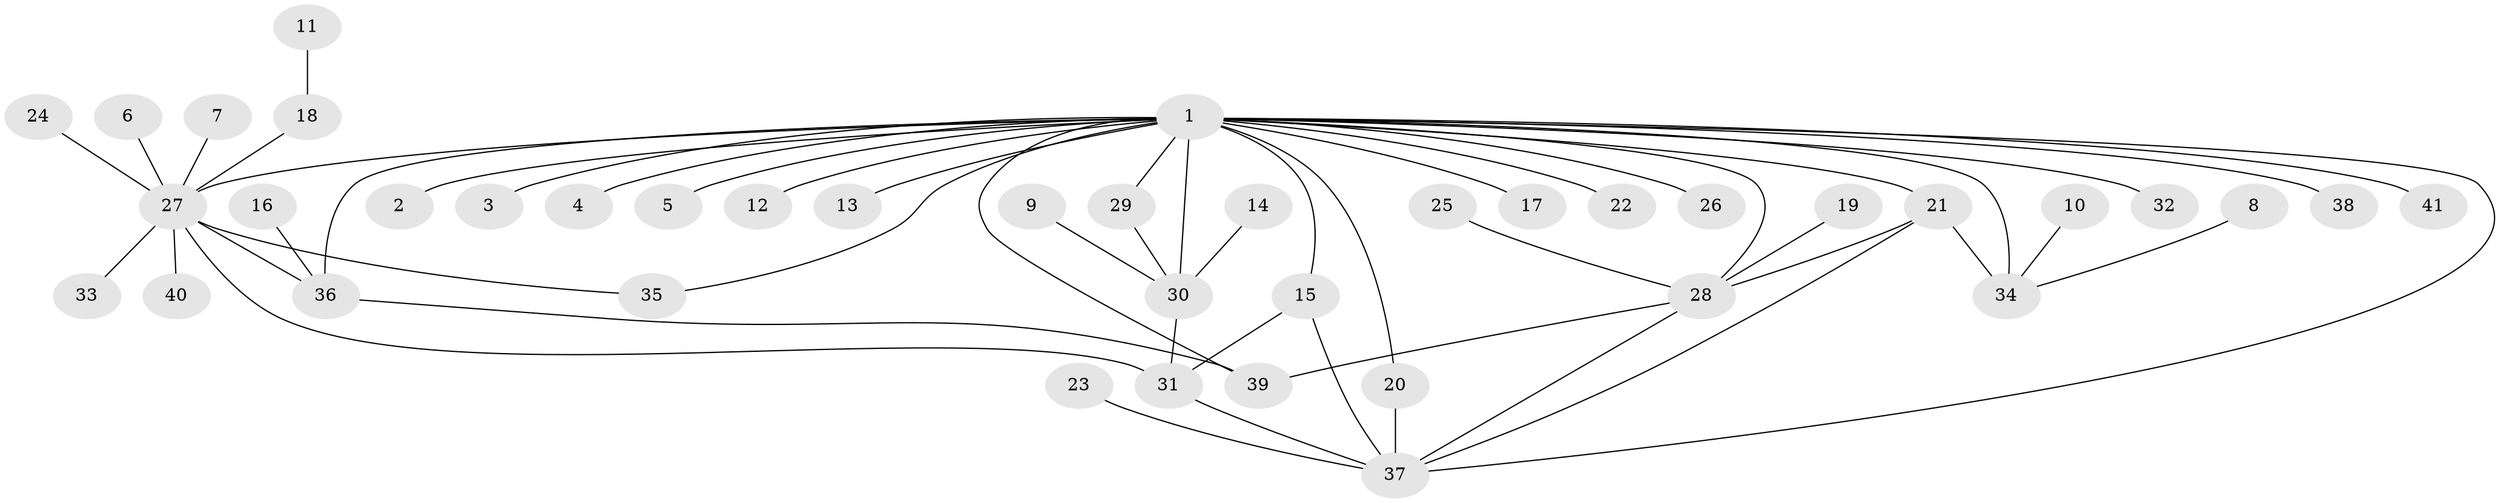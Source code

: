 // original degree distribution, {6: 0.036585365853658534, 28: 0.012195121951219513, 5: 0.012195121951219513, 2: 0.21951219512195122, 12: 0.012195121951219513, 1: 0.524390243902439, 7: 0.024390243902439025, 8: 0.024390243902439025, 3: 0.0975609756097561, 4: 0.036585365853658534}
// Generated by graph-tools (version 1.1) at 2025/26/03/09/25 03:26:01]
// undirected, 41 vertices, 54 edges
graph export_dot {
graph [start="1"]
  node [color=gray90,style=filled];
  1;
  2;
  3;
  4;
  5;
  6;
  7;
  8;
  9;
  10;
  11;
  12;
  13;
  14;
  15;
  16;
  17;
  18;
  19;
  20;
  21;
  22;
  23;
  24;
  25;
  26;
  27;
  28;
  29;
  30;
  31;
  32;
  33;
  34;
  35;
  36;
  37;
  38;
  39;
  40;
  41;
  1 -- 2 [weight=1.0];
  1 -- 3 [weight=1.0];
  1 -- 4 [weight=1.0];
  1 -- 5 [weight=1.0];
  1 -- 12 [weight=1.0];
  1 -- 13 [weight=1.0];
  1 -- 15 [weight=1.0];
  1 -- 17 [weight=1.0];
  1 -- 20 [weight=1.0];
  1 -- 21 [weight=1.0];
  1 -- 22 [weight=1.0];
  1 -- 26 [weight=1.0];
  1 -- 27 [weight=1.0];
  1 -- 28 [weight=1.0];
  1 -- 29 [weight=2.0];
  1 -- 30 [weight=2.0];
  1 -- 32 [weight=1.0];
  1 -- 34 [weight=2.0];
  1 -- 35 [weight=1.0];
  1 -- 36 [weight=1.0];
  1 -- 37 [weight=1.0];
  1 -- 38 [weight=1.0];
  1 -- 39 [weight=2.0];
  1 -- 41 [weight=2.0];
  6 -- 27 [weight=1.0];
  7 -- 27 [weight=1.0];
  8 -- 34 [weight=1.0];
  9 -- 30 [weight=1.0];
  10 -- 34 [weight=1.0];
  11 -- 18 [weight=1.0];
  14 -- 30 [weight=1.0];
  15 -- 31 [weight=1.0];
  15 -- 37 [weight=1.0];
  16 -- 36 [weight=1.0];
  18 -- 27 [weight=1.0];
  19 -- 28 [weight=1.0];
  20 -- 37 [weight=1.0];
  21 -- 28 [weight=1.0];
  21 -- 34 [weight=1.0];
  21 -- 37 [weight=1.0];
  23 -- 37 [weight=1.0];
  24 -- 27 [weight=1.0];
  25 -- 28 [weight=1.0];
  27 -- 31 [weight=1.0];
  27 -- 33 [weight=1.0];
  27 -- 35 [weight=1.0];
  27 -- 36 [weight=1.0];
  27 -- 40 [weight=1.0];
  28 -- 37 [weight=1.0];
  28 -- 39 [weight=1.0];
  29 -- 30 [weight=1.0];
  30 -- 31 [weight=1.0];
  31 -- 37 [weight=1.0];
  36 -- 39 [weight=1.0];
}
